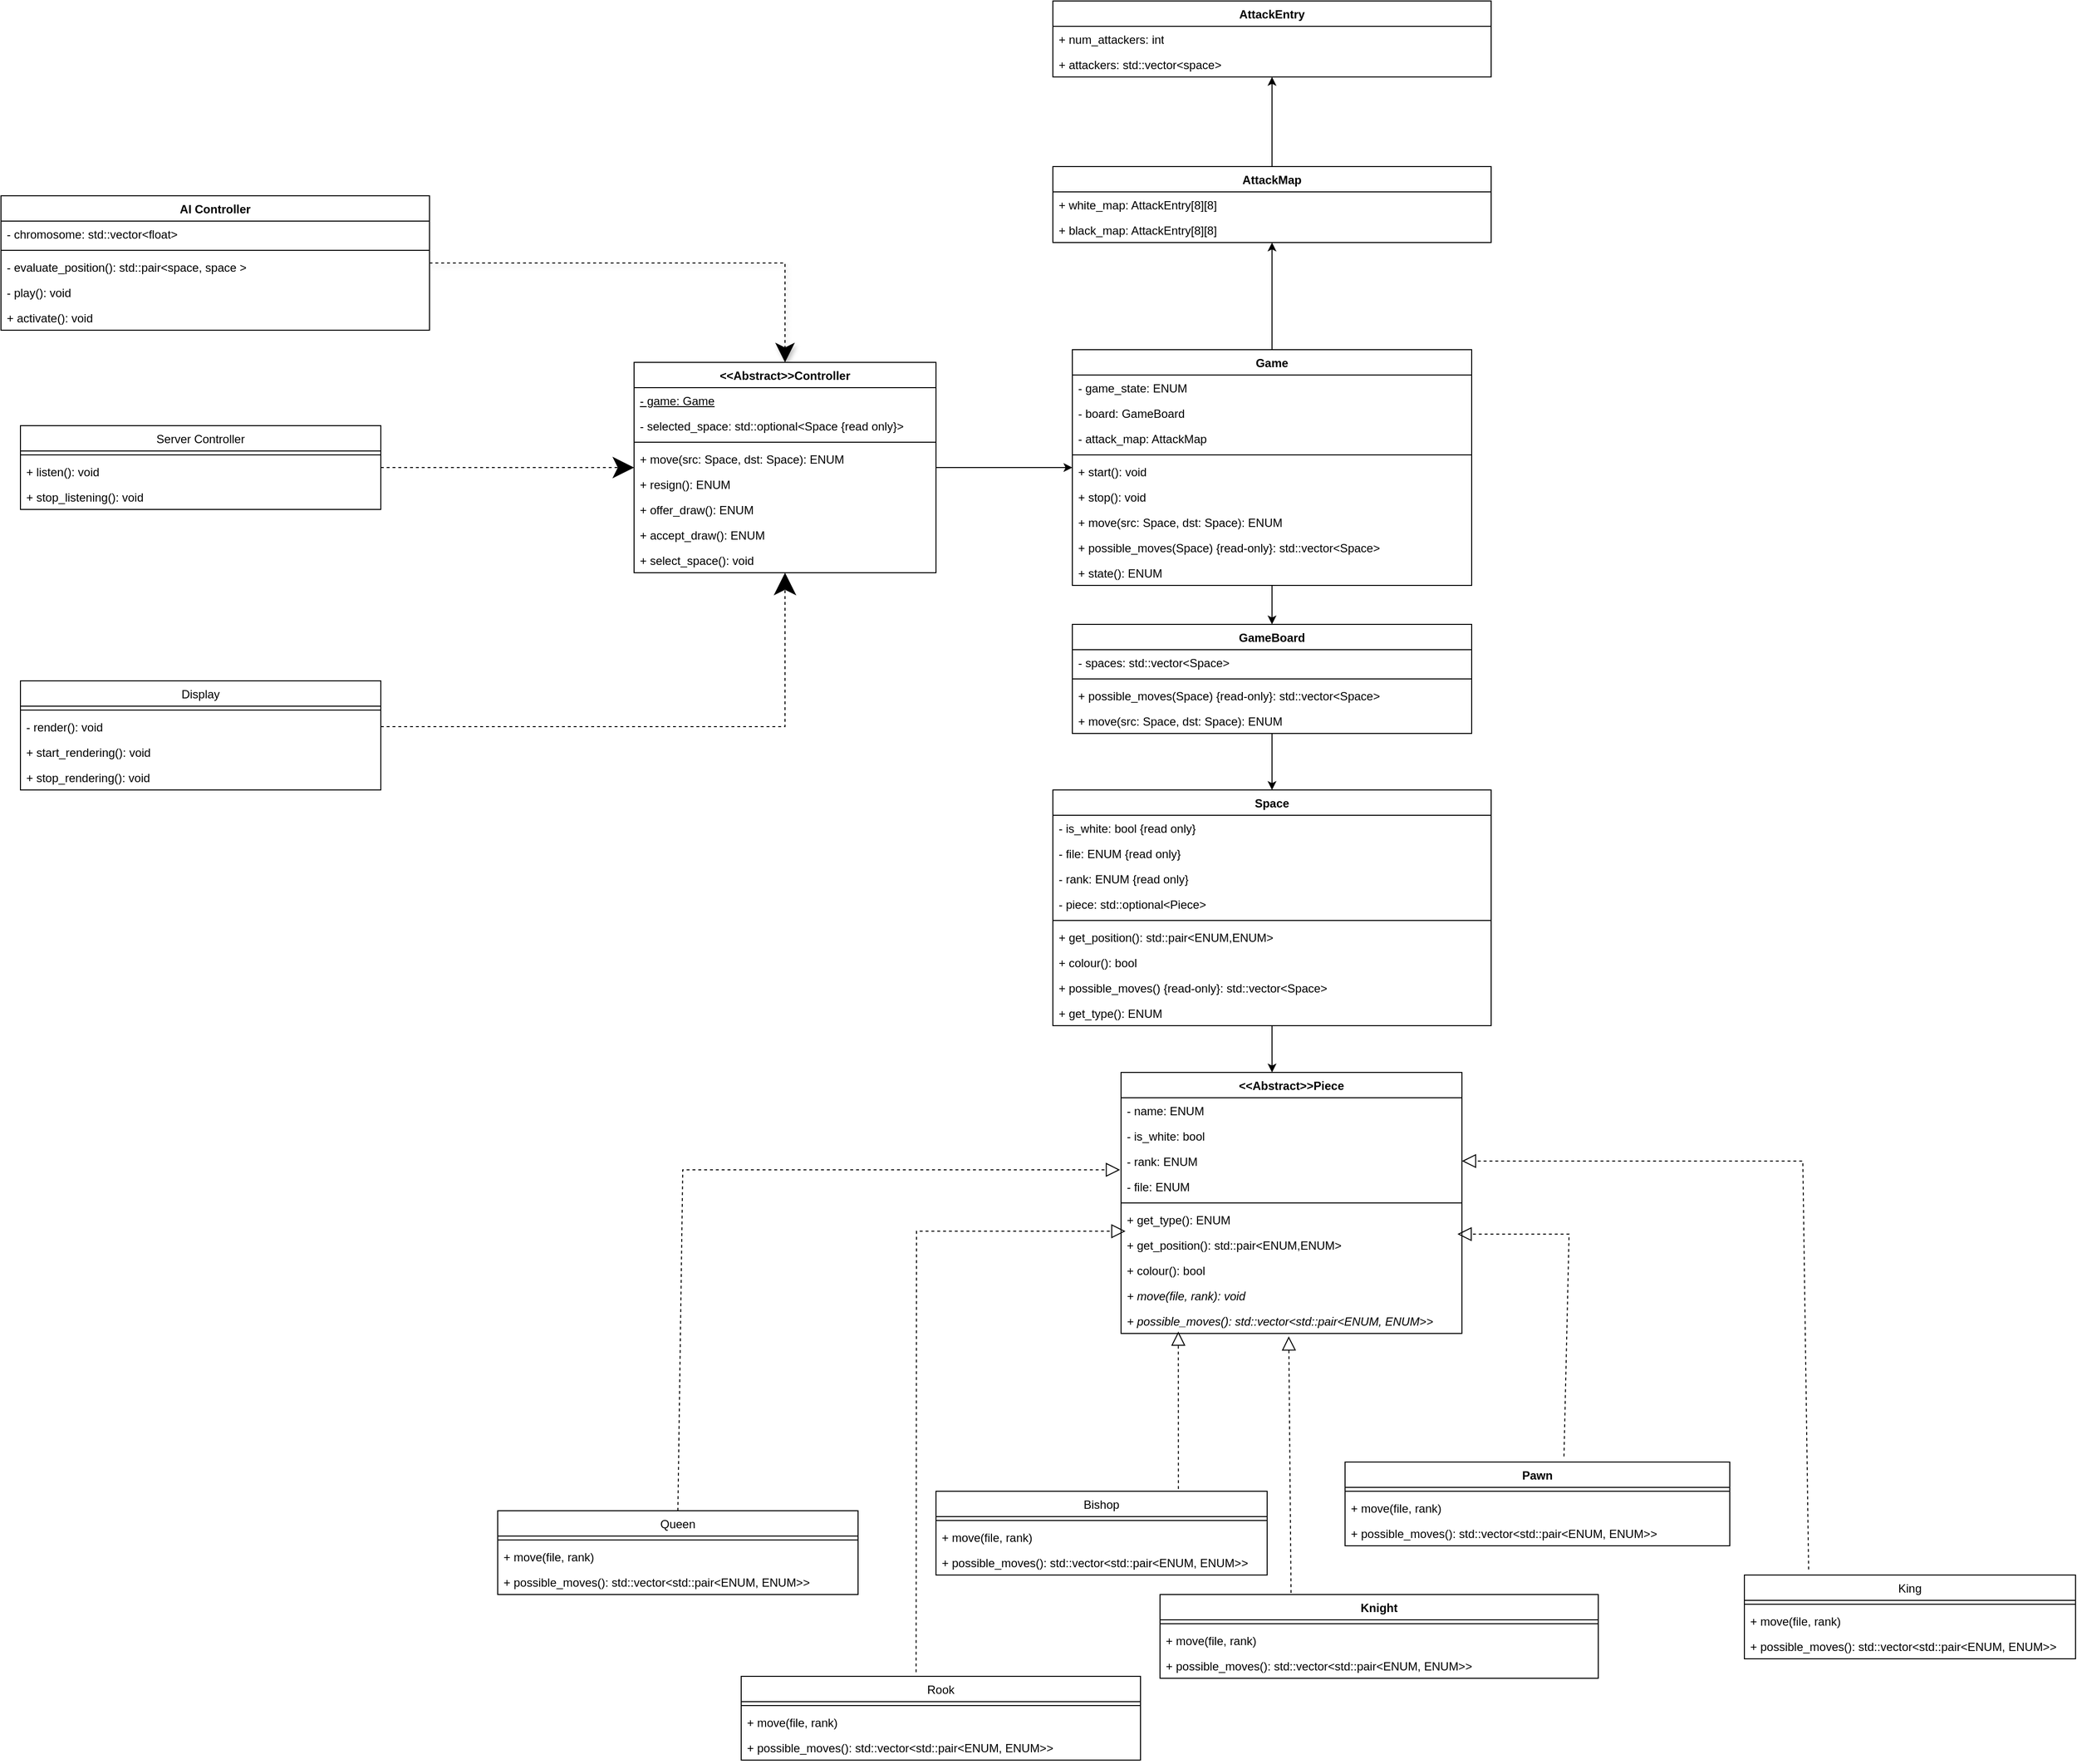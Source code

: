 <mxfile version="27.0.9">
  <diagram name="Page-1" id="5uCiO4QfS2uGB0vlUhbj">
    <mxGraphModel dx="3437" dy="2263" grid="1" gridSize="10" guides="1" tooltips="1" connect="1" arrows="1" fold="1" page="1" pageScale="1" pageWidth="827" pageHeight="1169" math="0" shadow="0">
      <root>
        <mxCell id="0" />
        <mxCell id="1" parent="0" />
        <mxCell id="zvKKlIT2h7DpZrGQL-7I-1" value="&amp;lt;&amp;lt;Abstract&amp;gt;&amp;gt;Piece" style="swimlane;fontStyle=1;align=center;verticalAlign=top;childLayout=stackLayout;horizontal=1;startSize=26;horizontalStack=0;resizeParent=1;resizeParentMax=0;resizeLast=0;collapsible=1;marginBottom=0;whiteSpace=wrap;html=1;" parent="1" vertex="1">
          <mxGeometry x="-90" y="-60" width="350" height="268" as="geometry" />
        </mxCell>
        <mxCell id="zvKKlIT2h7DpZrGQL-7I-2" value="- name: ENUM" style="text;strokeColor=none;fillColor=none;align=left;verticalAlign=top;spacingLeft=4;spacingRight=4;overflow=hidden;rotatable=0;points=[[0,0.5],[1,0.5]];portConstraint=eastwest;whiteSpace=wrap;html=1;" parent="zvKKlIT2h7DpZrGQL-7I-1" vertex="1">
          <mxGeometry y="26" width="350" height="26" as="geometry" />
        </mxCell>
        <mxCell id="zvKKlIT2h7DpZrGQL-7I-59" value="- is_white: bool" style="text;strokeColor=none;fillColor=none;align=left;verticalAlign=top;spacingLeft=4;spacingRight=4;overflow=hidden;rotatable=0;points=[[0,0.5],[1,0.5]];portConstraint=eastwest;whiteSpace=wrap;html=1;" parent="zvKKlIT2h7DpZrGQL-7I-1" vertex="1">
          <mxGeometry y="52" width="350" height="26" as="geometry" />
        </mxCell>
        <mxCell id="zvKKlIT2h7DpZrGQL-7I-10" value="- rank: ENUM" style="text;strokeColor=none;fillColor=none;align=left;verticalAlign=top;spacingLeft=4;spacingRight=4;overflow=hidden;rotatable=0;points=[[0,0.5],[1,0.5]];portConstraint=eastwest;whiteSpace=wrap;html=1;" parent="zvKKlIT2h7DpZrGQL-7I-1" vertex="1">
          <mxGeometry y="78" width="350" height="26" as="geometry" />
        </mxCell>
        <mxCell id="zvKKlIT2h7DpZrGQL-7I-11" value="- file: ENUM" style="text;strokeColor=none;fillColor=none;align=left;verticalAlign=top;spacingLeft=4;spacingRight=4;overflow=hidden;rotatable=0;points=[[0,0.5],[1,0.5]];portConstraint=eastwest;whiteSpace=wrap;html=1;" parent="zvKKlIT2h7DpZrGQL-7I-1" vertex="1">
          <mxGeometry y="104" width="350" height="26" as="geometry" />
        </mxCell>
        <mxCell id="zvKKlIT2h7DpZrGQL-7I-3" value="" style="line;strokeWidth=1;fillColor=none;align=left;verticalAlign=middle;spacingTop=-1;spacingLeft=3;spacingRight=3;rotatable=0;labelPosition=right;points=[];portConstraint=eastwest;strokeColor=inherit;" parent="zvKKlIT2h7DpZrGQL-7I-1" vertex="1">
          <mxGeometry y="130" width="350" height="8" as="geometry" />
        </mxCell>
        <mxCell id="zvKKlIT2h7DpZrGQL-7I-4" value="+ get_type(): ENUM" style="text;strokeColor=none;fillColor=none;align=left;verticalAlign=top;spacingLeft=4;spacingRight=4;overflow=hidden;rotatable=0;points=[[0,0.5],[1,0.5]];portConstraint=eastwest;whiteSpace=wrap;html=1;" parent="zvKKlIT2h7DpZrGQL-7I-1" vertex="1">
          <mxGeometry y="138" width="350" height="26" as="geometry" />
        </mxCell>
        <mxCell id="zvKKlIT2h7DpZrGQL-7I-12" value="+ get_position(): std::pair&amp;lt;ENUM,ENUM&amp;gt;" style="text;strokeColor=none;fillColor=none;align=left;verticalAlign=top;spacingLeft=4;spacingRight=4;overflow=hidden;rotatable=0;points=[[0,0.5],[1,0.5]];portConstraint=eastwest;whiteSpace=wrap;html=1;" parent="zvKKlIT2h7DpZrGQL-7I-1" vertex="1">
          <mxGeometry y="164" width="350" height="26" as="geometry" />
        </mxCell>
        <mxCell id="zvKKlIT2h7DpZrGQL-7I-60" value="+ colour(): bool" style="text;strokeColor=none;fillColor=none;align=left;verticalAlign=top;spacingLeft=4;spacingRight=4;overflow=hidden;rotatable=0;points=[[0,0.5],[1,0.5]];portConstraint=eastwest;whiteSpace=wrap;html=1;" parent="zvKKlIT2h7DpZrGQL-7I-1" vertex="1">
          <mxGeometry y="190" width="350" height="26" as="geometry" />
        </mxCell>
        <mxCell id="zvKKlIT2h7DpZrGQL-7I-33" value="&lt;i&gt;+ move(file, rank): void&lt;/i&gt;" style="text;strokeColor=none;fillColor=none;align=left;verticalAlign=top;spacingLeft=4;spacingRight=4;overflow=hidden;rotatable=0;points=[[0,0.5],[1,0.5]];portConstraint=eastwest;whiteSpace=wrap;html=1;" parent="zvKKlIT2h7DpZrGQL-7I-1" vertex="1">
          <mxGeometry y="216" width="350" height="26" as="geometry" />
        </mxCell>
        <mxCell id="QqY2kCz0_AiRMV-736Yf-50" value="&lt;i&gt;+ possible_moves(): std::vector&amp;lt;std::pair&amp;lt;ENUM, ENUM&amp;gt;&amp;gt;&lt;/i&gt;" style="text;strokeColor=none;fillColor=none;align=left;verticalAlign=top;spacingLeft=4;spacingRight=4;overflow=hidden;rotatable=0;points=[[0,0.5],[1,0.5]];portConstraint=eastwest;whiteSpace=wrap;html=1;" parent="zvKKlIT2h7DpZrGQL-7I-1" vertex="1">
          <mxGeometry y="242" width="350" height="26" as="geometry" />
        </mxCell>
        <mxCell id="zvKKlIT2h7DpZrGQL-7I-6" value="Pawn&lt;div&gt;&lt;br&gt;&lt;/div&gt;" style="swimlane;fontStyle=1;align=center;verticalAlign=top;childLayout=stackLayout;horizontal=1;startSize=26;horizontalStack=0;resizeParent=1;resizeParentMax=0;resizeLast=0;collapsible=1;marginBottom=0;whiteSpace=wrap;html=1;" parent="1" vertex="1">
          <mxGeometry x="140" y="340" width="395" height="86" as="geometry" />
        </mxCell>
        <mxCell id="zvKKlIT2h7DpZrGQL-7I-8" value="" style="line;strokeWidth=1;fillColor=none;align=left;verticalAlign=middle;spacingTop=-1;spacingLeft=3;spacingRight=3;rotatable=0;labelPosition=right;points=[];portConstraint=eastwest;strokeColor=inherit;" parent="zvKKlIT2h7DpZrGQL-7I-6" vertex="1">
          <mxGeometry y="26" width="395" height="8" as="geometry" />
        </mxCell>
        <mxCell id="zvKKlIT2h7DpZrGQL-7I-51" value="+ move(file, rank)" style="text;strokeColor=none;fillColor=none;align=left;verticalAlign=top;spacingLeft=4;spacingRight=4;overflow=hidden;rotatable=0;points=[[0,0.5],[1,0.5]];portConstraint=eastwest;whiteSpace=wrap;html=1;" parent="zvKKlIT2h7DpZrGQL-7I-6" vertex="1">
          <mxGeometry y="34" width="395" height="26" as="geometry" />
        </mxCell>
        <mxCell id="QqY2kCz0_AiRMV-736Yf-55" value="+ possible_moves(): std::vector&amp;lt;std::pair&amp;lt;ENUM, ENUM&amp;gt;&amp;gt;" style="text;strokeColor=none;fillColor=none;align=left;verticalAlign=top;spacingLeft=4;spacingRight=4;overflow=hidden;rotatable=0;points=[[0,0.5],[1,0.5]];portConstraint=eastwest;whiteSpace=wrap;html=1;" parent="zvKKlIT2h7DpZrGQL-7I-6" vertex="1">
          <mxGeometry y="60" width="395" height="26" as="geometry" />
        </mxCell>
        <mxCell id="zvKKlIT2h7DpZrGQL-7I-13" value="&lt;div&gt;Knight&lt;/div&gt;" style="swimlane;fontStyle=1;align=center;verticalAlign=top;childLayout=stackLayout;horizontal=1;startSize=26;horizontalStack=0;resizeParent=1;resizeParentMax=0;resizeLast=0;collapsible=1;marginBottom=0;whiteSpace=wrap;html=1;" parent="1" vertex="1">
          <mxGeometry x="-50" y="476" width="450" height="86" as="geometry" />
        </mxCell>
        <mxCell id="zvKKlIT2h7DpZrGQL-7I-15" value="" style="line;strokeWidth=1;fillColor=none;align=left;verticalAlign=middle;spacingTop=-1;spacingLeft=3;spacingRight=3;rotatable=0;labelPosition=right;points=[];portConstraint=eastwest;strokeColor=inherit;" parent="zvKKlIT2h7DpZrGQL-7I-13" vertex="1">
          <mxGeometry y="26" width="450" height="8" as="geometry" />
        </mxCell>
        <mxCell id="zvKKlIT2h7DpZrGQL-7I-50" value="+ move(file, rank)" style="text;strokeColor=none;fillColor=none;align=left;verticalAlign=top;spacingLeft=4;spacingRight=4;overflow=hidden;rotatable=0;points=[[0,0.5],[1,0.5]];portConstraint=eastwest;whiteSpace=wrap;html=1;" parent="zvKKlIT2h7DpZrGQL-7I-13" vertex="1">
          <mxGeometry y="34" width="450" height="26" as="geometry" />
        </mxCell>
        <mxCell id="QqY2kCz0_AiRMV-736Yf-54" value="+ possible_moves(): std::vector&amp;lt;std::pair&amp;lt;ENUM, ENUM&amp;gt;&amp;gt;" style="text;strokeColor=none;fillColor=none;align=left;verticalAlign=top;spacingLeft=4;spacingRight=4;overflow=hidden;rotatable=0;points=[[0,0.5],[1,0.5]];portConstraint=eastwest;whiteSpace=wrap;html=1;" parent="zvKKlIT2h7DpZrGQL-7I-13" vertex="1">
          <mxGeometry y="60" width="450" height="26" as="geometry" />
        </mxCell>
        <mxCell id="zvKKlIT2h7DpZrGQL-7I-17" value="&lt;span style=&quot;font-weight: 400;&quot;&gt;Bishop&lt;/span&gt;" style="swimlane;fontStyle=1;align=center;verticalAlign=top;childLayout=stackLayout;horizontal=1;startSize=26;horizontalStack=0;resizeParent=1;resizeParentMax=0;resizeLast=0;collapsible=1;marginBottom=0;whiteSpace=wrap;html=1;" parent="1" vertex="1">
          <mxGeometry x="-280" y="370" width="340" height="86" as="geometry" />
        </mxCell>
        <mxCell id="zvKKlIT2h7DpZrGQL-7I-19" value="" style="line;strokeWidth=1;fillColor=none;align=left;verticalAlign=middle;spacingTop=-1;spacingLeft=3;spacingRight=3;rotatable=0;labelPosition=right;points=[];portConstraint=eastwest;strokeColor=inherit;" parent="zvKKlIT2h7DpZrGQL-7I-17" vertex="1">
          <mxGeometry y="26" width="340" height="8" as="geometry" />
        </mxCell>
        <mxCell id="zvKKlIT2h7DpZrGQL-7I-49" value="+ move(file, rank)" style="text;strokeColor=none;fillColor=none;align=left;verticalAlign=top;spacingLeft=4;spacingRight=4;overflow=hidden;rotatable=0;points=[[0,0.5],[1,0.5]];portConstraint=eastwest;whiteSpace=wrap;html=1;" parent="zvKKlIT2h7DpZrGQL-7I-17" vertex="1">
          <mxGeometry y="34" width="340" height="26" as="geometry" />
        </mxCell>
        <mxCell id="QqY2kCz0_AiRMV-736Yf-53" value="+ possible_moves(): std::vector&amp;lt;std::pair&amp;lt;ENUM, ENUM&amp;gt;&amp;gt;" style="text;strokeColor=none;fillColor=none;align=left;verticalAlign=top;spacingLeft=4;spacingRight=4;overflow=hidden;rotatable=0;points=[[0,0.5],[1,0.5]];portConstraint=eastwest;whiteSpace=wrap;html=1;" parent="zvKKlIT2h7DpZrGQL-7I-17" vertex="1">
          <mxGeometry y="60" width="340" height="26" as="geometry" />
        </mxCell>
        <mxCell id="zvKKlIT2h7DpZrGQL-7I-21" value="&lt;span style=&quot;font-weight: 400;&quot;&gt;Rook&lt;/span&gt;" style="swimlane;fontStyle=1;align=center;verticalAlign=top;childLayout=stackLayout;horizontal=1;startSize=26;horizontalStack=0;resizeParent=1;resizeParentMax=0;resizeLast=0;collapsible=1;marginBottom=0;whiteSpace=wrap;html=1;" parent="1" vertex="1">
          <mxGeometry x="-480" y="560" width="410" height="86" as="geometry" />
        </mxCell>
        <mxCell id="zvKKlIT2h7DpZrGQL-7I-23" value="" style="line;strokeWidth=1;fillColor=none;align=left;verticalAlign=middle;spacingTop=-1;spacingLeft=3;spacingRight=3;rotatable=0;labelPosition=right;points=[];portConstraint=eastwest;strokeColor=inherit;" parent="zvKKlIT2h7DpZrGQL-7I-21" vertex="1">
          <mxGeometry y="26" width="410" height="8" as="geometry" />
        </mxCell>
        <mxCell id="zvKKlIT2h7DpZrGQL-7I-48" value="+ move(file, rank)" style="text;strokeColor=none;fillColor=none;align=left;verticalAlign=top;spacingLeft=4;spacingRight=4;overflow=hidden;rotatable=0;points=[[0,0.5],[1,0.5]];portConstraint=eastwest;whiteSpace=wrap;html=1;" parent="zvKKlIT2h7DpZrGQL-7I-21" vertex="1">
          <mxGeometry y="34" width="410" height="26" as="geometry" />
        </mxCell>
        <mxCell id="QqY2kCz0_AiRMV-736Yf-52" value="+ possible_moves(): std::vector&amp;lt;std::pair&amp;lt;ENUM, ENUM&amp;gt;&amp;gt;" style="text;strokeColor=none;fillColor=none;align=left;verticalAlign=top;spacingLeft=4;spacingRight=4;overflow=hidden;rotatable=0;points=[[0,0.5],[1,0.5]];portConstraint=eastwest;whiteSpace=wrap;html=1;" parent="zvKKlIT2h7DpZrGQL-7I-21" vertex="1">
          <mxGeometry y="60" width="410" height="26" as="geometry" />
        </mxCell>
        <mxCell id="zvKKlIT2h7DpZrGQL-7I-25" value="&lt;span style=&quot;font-weight: 400;&quot;&gt;Queen&lt;/span&gt;" style="swimlane;fontStyle=1;align=center;verticalAlign=top;childLayout=stackLayout;horizontal=1;startSize=26;horizontalStack=0;resizeParent=1;resizeParentMax=0;resizeLast=0;collapsible=1;marginBottom=0;whiteSpace=wrap;html=1;" parent="1" vertex="1">
          <mxGeometry x="-730" y="390" width="370" height="86" as="geometry" />
        </mxCell>
        <mxCell id="zvKKlIT2h7DpZrGQL-7I-27" value="" style="line;strokeWidth=1;fillColor=none;align=left;verticalAlign=middle;spacingTop=-1;spacingLeft=3;spacingRight=3;rotatable=0;labelPosition=right;points=[];portConstraint=eastwest;strokeColor=inherit;" parent="zvKKlIT2h7DpZrGQL-7I-25" vertex="1">
          <mxGeometry y="26" width="370" height="8" as="geometry" />
        </mxCell>
        <mxCell id="zvKKlIT2h7DpZrGQL-7I-28" value="+ move(file, rank)" style="text;strokeColor=none;fillColor=none;align=left;verticalAlign=top;spacingLeft=4;spacingRight=4;overflow=hidden;rotatable=0;points=[[0,0.5],[1,0.5]];portConstraint=eastwest;whiteSpace=wrap;html=1;" parent="zvKKlIT2h7DpZrGQL-7I-25" vertex="1">
          <mxGeometry y="34" width="370" height="26" as="geometry" />
        </mxCell>
        <mxCell id="8nj_FJP_jq9HhtTiLc-J-3" value="+ possible_moves(): std::vector&amp;lt;std::pair&amp;lt;ENUM, ENUM&amp;gt;&amp;gt;" style="text;strokeColor=none;fillColor=none;align=left;verticalAlign=top;spacingLeft=4;spacingRight=4;overflow=hidden;rotatable=0;points=[[0,0.5],[1,0.5]];portConstraint=eastwest;whiteSpace=wrap;html=1;" parent="zvKKlIT2h7DpZrGQL-7I-25" vertex="1">
          <mxGeometry y="60" width="370" height="26" as="geometry" />
        </mxCell>
        <mxCell id="zvKKlIT2h7DpZrGQL-7I-29" value="&lt;span style=&quot;font-weight: 400;&quot;&gt;King&lt;/span&gt;" style="swimlane;fontStyle=1;align=center;verticalAlign=top;childLayout=stackLayout;horizontal=1;startSize=26;horizontalStack=0;resizeParent=1;resizeParentMax=0;resizeLast=0;collapsible=1;marginBottom=0;whiteSpace=wrap;html=1;" parent="1" vertex="1">
          <mxGeometry x="550" y="456" width="340" height="86" as="geometry" />
        </mxCell>
        <mxCell id="zvKKlIT2h7DpZrGQL-7I-31" value="" style="line;strokeWidth=1;fillColor=none;align=left;verticalAlign=middle;spacingTop=-1;spacingLeft=3;spacingRight=3;rotatable=0;labelPosition=right;points=[];portConstraint=eastwest;strokeColor=inherit;" parent="zvKKlIT2h7DpZrGQL-7I-29" vertex="1">
          <mxGeometry y="26" width="340" height="8" as="geometry" />
        </mxCell>
        <mxCell id="zvKKlIT2h7DpZrGQL-7I-52" value="+ move(file, rank)" style="text;strokeColor=none;fillColor=none;align=left;verticalAlign=top;spacingLeft=4;spacingRight=4;overflow=hidden;rotatable=0;points=[[0,0.5],[1,0.5]];portConstraint=eastwest;whiteSpace=wrap;html=1;" parent="zvKKlIT2h7DpZrGQL-7I-29" vertex="1">
          <mxGeometry y="34" width="340" height="26" as="geometry" />
        </mxCell>
        <mxCell id="QqY2kCz0_AiRMV-736Yf-56" value="+ possible_moves(): std::vector&amp;lt;std::pair&amp;lt;ENUM, ENUM&amp;gt;&amp;gt;" style="text;strokeColor=none;fillColor=none;align=left;verticalAlign=top;spacingLeft=4;spacingRight=4;overflow=hidden;rotatable=0;points=[[0,0.5],[1,0.5]];portConstraint=eastwest;whiteSpace=wrap;html=1;" parent="zvKKlIT2h7DpZrGQL-7I-29" vertex="1">
          <mxGeometry y="60" width="340" height="26" as="geometry" />
        </mxCell>
        <mxCell id="zvKKlIT2h7DpZrGQL-7I-41" value="" style="endArrow=block;dashed=1;endFill=0;endSize=12;html=1;rounded=0;entryX=-0.003;entryY=0.846;entryDx=0;entryDy=0;entryPerimeter=0;exitX=0.5;exitY=0;exitDx=0;exitDy=0;" parent="1" source="zvKKlIT2h7DpZrGQL-7I-25" target="zvKKlIT2h7DpZrGQL-7I-10" edge="1">
          <mxGeometry width="160" relative="1" as="geometry">
            <mxPoint x="-573" y="210" as="sourcePoint" />
            <mxPoint x="-413" y="210" as="targetPoint" />
            <Array as="points">
              <mxPoint x="-540" y="40" />
            </Array>
          </mxGeometry>
        </mxCell>
        <mxCell id="zvKKlIT2h7DpZrGQL-7I-43" value="" style="endArrow=block;dashed=1;endFill=0;endSize=12;html=1;rounded=0;entryX=0.013;entryY=-0.038;entryDx=0;entryDy=0;entryPerimeter=0;exitX=0.438;exitY=-0.05;exitDx=0;exitDy=0;exitPerimeter=0;" parent="1" source="zvKKlIT2h7DpZrGQL-7I-21" target="zvKKlIT2h7DpZrGQL-7I-12" edge="1">
          <mxGeometry width="160" relative="1" as="geometry">
            <mxPoint x="-670" y="476" as="sourcePoint" />
            <mxPoint x="-221" y="160" as="targetPoint" />
            <Array as="points">
              <mxPoint x="-300" y="103" />
            </Array>
          </mxGeometry>
        </mxCell>
        <mxCell id="zvKKlIT2h7DpZrGQL-7I-44" value="" style="endArrow=block;dashed=1;endFill=0;endSize=12;html=1;rounded=0;entryX=0.168;entryY=0.923;entryDx=0;entryDy=0;entryPerimeter=0;exitX=0.732;exitY=-0.027;exitDx=0;exitDy=0;exitPerimeter=0;" parent="1" source="zvKKlIT2h7DpZrGQL-7I-17" target="QqY2kCz0_AiRMV-736Yf-50" edge="1">
          <mxGeometry width="160" relative="1" as="geometry">
            <mxPoint x="-460" y="806" as="sourcePoint" />
            <mxPoint x="-11" y="490" as="targetPoint" />
            <Array as="points" />
          </mxGeometry>
        </mxCell>
        <mxCell id="zvKKlIT2h7DpZrGQL-7I-45" value="" style="endArrow=block;dashed=1;endFill=0;endSize=12;html=1;rounded=0;entryX=0.492;entryY=1.115;entryDx=0;entryDy=0;entryPerimeter=0;exitX=0.299;exitY=-0.019;exitDx=0;exitDy=0;exitPerimeter=0;" parent="1" source="zvKKlIT2h7DpZrGQL-7I-13" target="QqY2kCz0_AiRMV-736Yf-50" edge="1">
          <mxGeometry width="160" relative="1" as="geometry">
            <mxPoint x="190" y="470" as="sourcePoint" />
            <mxPoint x="160" y="220" as="targetPoint" />
            <Array as="points" />
          </mxGeometry>
        </mxCell>
        <mxCell id="zvKKlIT2h7DpZrGQL-7I-46" value="" style="endArrow=block;dashed=1;endFill=0;endSize=12;html=1;rounded=0;exitX=0.569;exitY=-0.067;exitDx=0;exitDy=0;exitPerimeter=0;entryX=0.987;entryY=0.077;entryDx=0;entryDy=0;entryPerimeter=0;" parent="1" source="zvKKlIT2h7DpZrGQL-7I-6" target="zvKKlIT2h7DpZrGQL-7I-12" edge="1">
          <mxGeometry width="160" relative="1" as="geometry">
            <mxPoint x="440" y="340" as="sourcePoint" />
            <mxPoint x="210" y="110" as="targetPoint" />
            <Array as="points">
              <mxPoint x="370" y="106" />
            </Array>
          </mxGeometry>
        </mxCell>
        <mxCell id="zvKKlIT2h7DpZrGQL-7I-47" value="" style="endArrow=block;dashed=1;endFill=0;endSize=12;html=1;rounded=0;entryX=1;entryY=0.5;entryDx=0;entryDy=0;exitX=0.194;exitY=-0.067;exitDx=0;exitDy=0;exitPerimeter=0;" parent="1" source="zvKKlIT2h7DpZrGQL-7I-29" target="zvKKlIT2h7DpZrGQL-7I-10" edge="1">
          <mxGeometry width="160" relative="1" as="geometry">
            <mxPoint x="610" y="336" as="sourcePoint" />
            <mxPoint x="1059" y="20" as="targetPoint" />
            <Array as="points">
              <mxPoint x="610" y="31" />
            </Array>
          </mxGeometry>
        </mxCell>
        <mxCell id="zvKKlIT2h7DpZrGQL-7I-74" style="edgeStyle=orthogonalEdgeStyle;rounded=0;orthogonalLoop=1;jettySize=auto;html=1;entryX=0.443;entryY=0;entryDx=0;entryDy=0;entryPerimeter=0;" parent="1" source="zvKKlIT2h7DpZrGQL-7I-55" target="zvKKlIT2h7DpZrGQL-7I-1" edge="1">
          <mxGeometry relative="1" as="geometry" />
        </mxCell>
        <mxCell id="zvKKlIT2h7DpZrGQL-7I-55" value="Space" style="swimlane;fontStyle=1;align=center;verticalAlign=top;childLayout=stackLayout;horizontal=1;startSize=26;horizontalStack=0;resizeParent=1;resizeParentMax=0;resizeLast=0;collapsible=1;marginBottom=0;whiteSpace=wrap;html=1;" parent="1" vertex="1">
          <mxGeometry x="-160" y="-350" width="450" height="242" as="geometry" />
        </mxCell>
        <mxCell id="zvKKlIT2h7DpZrGQL-7I-61" value="- is_white: bool {read only}" style="text;strokeColor=none;fillColor=none;align=left;verticalAlign=top;spacingLeft=4;spacingRight=4;overflow=hidden;rotatable=0;points=[[0,0.5],[1,0.5]];portConstraint=eastwest;whiteSpace=wrap;html=1;" parent="zvKKlIT2h7DpZrGQL-7I-55" vertex="1">
          <mxGeometry y="26" width="450" height="26" as="geometry" />
        </mxCell>
        <mxCell id="zvKKlIT2h7DpZrGQL-7I-63" value="- file: ENUM {read only}" style="text;strokeColor=none;fillColor=none;align=left;verticalAlign=top;spacingLeft=4;spacingRight=4;overflow=hidden;rotatable=0;points=[[0,0.5],[1,0.5]];portConstraint=eastwest;whiteSpace=wrap;html=1;" parent="zvKKlIT2h7DpZrGQL-7I-55" vertex="1">
          <mxGeometry y="52" width="450" height="26" as="geometry" />
        </mxCell>
        <mxCell id="zvKKlIT2h7DpZrGQL-7I-62" value="- rank: ENUM {read only}" style="text;strokeColor=none;fillColor=none;align=left;verticalAlign=top;spacingLeft=4;spacingRight=4;overflow=hidden;rotatable=0;points=[[0,0.5],[1,0.5]];portConstraint=eastwest;whiteSpace=wrap;html=1;" parent="zvKKlIT2h7DpZrGQL-7I-55" vertex="1">
          <mxGeometry y="78" width="450" height="26" as="geometry" />
        </mxCell>
        <mxCell id="zvKKlIT2h7DpZrGQL-7I-64" value="- piece: std::optional&amp;lt;Piece&amp;gt;&lt;div&gt;,&lt;/div&gt;" style="text;strokeColor=none;fillColor=none;align=left;verticalAlign=top;spacingLeft=4;spacingRight=4;overflow=hidden;rotatable=0;points=[[0,0.5],[1,0.5]];portConstraint=eastwest;whiteSpace=wrap;html=1;" parent="zvKKlIT2h7DpZrGQL-7I-55" vertex="1">
          <mxGeometry y="104" width="450" height="26" as="geometry" />
        </mxCell>
        <mxCell id="zvKKlIT2h7DpZrGQL-7I-57" value="" style="line;strokeWidth=1;fillColor=none;align=left;verticalAlign=middle;spacingTop=-1;spacingLeft=3;spacingRight=3;rotatable=0;labelPosition=right;points=[];portConstraint=eastwest;strokeColor=inherit;" parent="zvKKlIT2h7DpZrGQL-7I-55" vertex="1">
          <mxGeometry y="130" width="450" height="8" as="geometry" />
        </mxCell>
        <mxCell id="zvKKlIT2h7DpZrGQL-7I-71" value="+ get_position(): std::pair&amp;lt;ENUM,ENUM&amp;gt;" style="text;strokeColor=none;fillColor=none;align=left;verticalAlign=top;spacingLeft=4;spacingRight=4;overflow=hidden;rotatable=0;points=[[0,0.5],[1,0.5]];portConstraint=eastwest;whiteSpace=wrap;html=1;" parent="zvKKlIT2h7DpZrGQL-7I-55" vertex="1">
          <mxGeometry y="138" width="450" height="26" as="geometry" />
        </mxCell>
        <mxCell id="zvKKlIT2h7DpZrGQL-7I-72" value="+ colour(): bool" style="text;strokeColor=none;fillColor=none;align=left;verticalAlign=top;spacingLeft=4;spacingRight=4;overflow=hidden;rotatable=0;points=[[0,0.5],[1,0.5]];portConstraint=eastwest;whiteSpace=wrap;html=1;" parent="zvKKlIT2h7DpZrGQL-7I-55" vertex="1">
          <mxGeometry y="164" width="450" height="26" as="geometry" />
        </mxCell>
        <mxCell id="QqY2kCz0_AiRMV-736Yf-57" value="+ possible_moves() {read-only}: std::vector&amp;lt;Space&amp;gt;" style="text;strokeColor=none;fillColor=none;align=left;verticalAlign=top;spacingLeft=4;spacingRight=4;overflow=hidden;rotatable=0;points=[[0,0.5],[1,0.5]];portConstraint=eastwest;whiteSpace=wrap;html=1;" parent="zvKKlIT2h7DpZrGQL-7I-55" vertex="1">
          <mxGeometry y="190" width="450" height="26" as="geometry" />
        </mxCell>
        <mxCell id="zvKKlIT2h7DpZrGQL-7I-70" value="+ get_type(): ENUM" style="text;strokeColor=none;fillColor=none;align=left;verticalAlign=top;spacingLeft=4;spacingRight=4;overflow=hidden;rotatable=0;points=[[0,0.5],[1,0.5]];portConstraint=eastwest;whiteSpace=wrap;html=1;" parent="zvKKlIT2h7DpZrGQL-7I-55" vertex="1">
          <mxGeometry y="216" width="450" height="26" as="geometry" />
        </mxCell>
        <mxCell id="zvKKlIT2h7DpZrGQL-7I-81" style="edgeStyle=orthogonalEdgeStyle;rounded=0;orthogonalLoop=1;jettySize=auto;html=1;entryX=0.5;entryY=0;entryDx=0;entryDy=0;" parent="1" source="zvKKlIT2h7DpZrGQL-7I-75" target="zvKKlIT2h7DpZrGQL-7I-55" edge="1">
          <mxGeometry relative="1" as="geometry" />
        </mxCell>
        <mxCell id="zvKKlIT2h7DpZrGQL-7I-75" value="GameBoard" style="swimlane;fontStyle=1;align=center;verticalAlign=top;childLayout=stackLayout;horizontal=1;startSize=26;horizontalStack=0;resizeParent=1;resizeParentMax=0;resizeLast=0;collapsible=1;marginBottom=0;whiteSpace=wrap;html=1;" parent="1" vertex="1">
          <mxGeometry x="-140" y="-520" width="410" height="112" as="geometry" />
        </mxCell>
        <mxCell id="zvKKlIT2h7DpZrGQL-7I-76" value="- spaces: std::vector&amp;lt;Space&amp;gt;&lt;div&gt;&lt;br&gt;&lt;/div&gt;" style="text;strokeColor=none;fillColor=none;align=left;verticalAlign=top;spacingLeft=4;spacingRight=4;overflow=hidden;rotatable=0;points=[[0,0.5],[1,0.5]];portConstraint=eastwest;whiteSpace=wrap;html=1;" parent="zvKKlIT2h7DpZrGQL-7I-75" vertex="1">
          <mxGeometry y="26" width="410" height="26" as="geometry" />
        </mxCell>
        <mxCell id="zvKKlIT2h7DpZrGQL-7I-77" value="" style="line;strokeWidth=1;fillColor=none;align=left;verticalAlign=middle;spacingTop=-1;spacingLeft=3;spacingRight=3;rotatable=0;labelPosition=right;points=[];portConstraint=eastwest;strokeColor=inherit;" parent="zvKKlIT2h7DpZrGQL-7I-75" vertex="1">
          <mxGeometry y="52" width="410" height="8" as="geometry" />
        </mxCell>
        <mxCell id="8nj_FJP_jq9HhtTiLc-J-8" value="+ possible_moves(Space) {read-only}: std::vector&amp;lt;Space&amp;gt;" style="text;strokeColor=none;fillColor=none;align=left;verticalAlign=top;spacingLeft=4;spacingRight=4;overflow=hidden;rotatable=0;points=[[0,0.5],[1,0.5]];portConstraint=eastwest;whiteSpace=wrap;html=1;" parent="zvKKlIT2h7DpZrGQL-7I-75" vertex="1">
          <mxGeometry y="60" width="410" height="26" as="geometry" />
        </mxCell>
        <mxCell id="QqY2kCz0_AiRMV-736Yf-59" value="+ move(src: Space, dst: Space): ENUM" style="text;strokeColor=none;fillColor=none;align=left;verticalAlign=top;spacingLeft=4;spacingRight=4;overflow=hidden;rotatable=0;points=[[0,0.5],[1,0.5]];portConstraint=eastwest;whiteSpace=wrap;html=1;" parent="zvKKlIT2h7DpZrGQL-7I-75" vertex="1">
          <mxGeometry y="86" width="410" height="26" as="geometry" />
        </mxCell>
        <mxCell id="QqY2kCz0_AiRMV-736Yf-6" style="edgeStyle=orthogonalEdgeStyle;rounded=0;orthogonalLoop=1;jettySize=auto;html=1;entryX=0.5;entryY=0;entryDx=0;entryDy=0;" parent="1" source="QqY2kCz0_AiRMV-736Yf-1" target="zvKKlIT2h7DpZrGQL-7I-75" edge="1">
          <mxGeometry relative="1" as="geometry" />
        </mxCell>
        <mxCell id="7jTlf7etmMRlWPV3vSfY-20" style="edgeStyle=orthogonalEdgeStyle;rounded=0;orthogonalLoop=1;jettySize=auto;html=1;" edge="1" parent="1" source="QqY2kCz0_AiRMV-736Yf-1" target="7jTlf7etmMRlWPV3vSfY-7">
          <mxGeometry relative="1" as="geometry" />
        </mxCell>
        <mxCell id="QqY2kCz0_AiRMV-736Yf-1" value="Game" style="swimlane;fontStyle=1;align=center;verticalAlign=top;childLayout=stackLayout;horizontal=1;startSize=26;horizontalStack=0;resizeParent=1;resizeParentMax=0;resizeLast=0;collapsible=1;marginBottom=0;whiteSpace=wrap;html=1;" parent="1" vertex="1">
          <mxGeometry x="-140" y="-802" width="410" height="242" as="geometry" />
        </mxCell>
        <mxCell id="QqY2kCz0_AiRMV-736Yf-2" value="- game_state: ENUM" style="text;strokeColor=none;fillColor=none;align=left;verticalAlign=top;spacingLeft=4;spacingRight=4;overflow=hidden;rotatable=0;points=[[0,0.5],[1,0.5]];portConstraint=eastwest;whiteSpace=wrap;html=1;" parent="QqY2kCz0_AiRMV-736Yf-1" vertex="1">
          <mxGeometry y="26" width="410" height="26" as="geometry" />
        </mxCell>
        <mxCell id="QqY2kCz0_AiRMV-736Yf-3" value="- board: GameBoard&lt;div&gt;&lt;br&gt;&lt;/div&gt;" style="text;strokeColor=none;fillColor=none;align=left;verticalAlign=top;spacingLeft=4;spacingRight=4;overflow=hidden;rotatable=0;points=[[0,0.5],[1,0.5]];portConstraint=eastwest;whiteSpace=wrap;html=1;" parent="QqY2kCz0_AiRMV-736Yf-1" vertex="1">
          <mxGeometry y="52" width="410" height="26" as="geometry" />
        </mxCell>
        <mxCell id="7jTlf7etmMRlWPV3vSfY-6" value="- attack_map: AttackMap" style="text;strokeColor=none;fillColor=none;align=left;verticalAlign=top;spacingLeft=4;spacingRight=4;overflow=hidden;rotatable=0;points=[[0,0.5],[1,0.5]];portConstraint=eastwest;whiteSpace=wrap;html=1;" vertex="1" parent="QqY2kCz0_AiRMV-736Yf-1">
          <mxGeometry y="78" width="410" height="26" as="geometry" />
        </mxCell>
        <mxCell id="QqY2kCz0_AiRMV-736Yf-4" value="" style="line;strokeWidth=1;fillColor=none;align=left;verticalAlign=middle;spacingTop=-1;spacingLeft=3;spacingRight=3;rotatable=0;labelPosition=right;points=[];portConstraint=eastwest;strokeColor=inherit;" parent="QqY2kCz0_AiRMV-736Yf-1" vertex="1">
          <mxGeometry y="104" width="410" height="8" as="geometry" />
        </mxCell>
        <mxCell id="QqY2kCz0_AiRMV-736Yf-5" value="+ start(): void" style="text;strokeColor=none;fillColor=none;align=left;verticalAlign=top;spacingLeft=4;spacingRight=4;overflow=hidden;rotatable=0;points=[[0,0.5],[1,0.5]];portConstraint=eastwest;whiteSpace=wrap;html=1;" parent="QqY2kCz0_AiRMV-736Yf-1" vertex="1">
          <mxGeometry y="112" width="410" height="26" as="geometry" />
        </mxCell>
        <mxCell id="QqY2kCz0_AiRMV-736Yf-7" value="+ stop(): void" style="text;strokeColor=none;fillColor=none;align=left;verticalAlign=top;spacingLeft=4;spacingRight=4;overflow=hidden;rotatable=0;points=[[0,0.5],[1,0.5]];portConstraint=eastwest;whiteSpace=wrap;html=1;" parent="QqY2kCz0_AiRMV-736Yf-1" vertex="1">
          <mxGeometry y="138" width="410" height="26" as="geometry" />
        </mxCell>
        <mxCell id="QqY2kCz0_AiRMV-736Yf-89" value="+ move(src: Space, dst: Space): ENUM&lt;span style=&quot;color: rgba(0, 0, 0, 0); font-family: monospace; font-size: 0px; text-wrap-mode: nowrap;&quot;&gt;%3CmxGraphModel%3E%3Croot%3E%3CmxCell%20id%3D%220%22%2F%3E%3CmxCell%20id%3D%221%22%20parent%3D%220%22%2F%3E%3CmxCell%20id%3D%222%22%20value%3D%22-%20spaces%3A%20std%3A%3Avector%26amp%3Blt%3BSpace%26amp%3Bgt%3B%26lt%3Bdiv%26gt%3B%26lt%3Bbr%26gt%3B%26lt%3B%2Fdiv%26gt%3B%22%20style%3D%22text%3BstrokeColor%3Dnone%3BfillColor%3Dnone%3Balign%3Dleft%3BverticalAlign%3Dtop%3BspacingLeft%3D4%3BspacingRight%3D4%3Boverflow%3Dhidden%3Brotatable%3D0%3Bpoints%3D%5B%5B0%2C0.5%5D%2C%5B1%2C0.5%5D%5D%3BportConstraint%3Deastwest%3BwhiteSpace%3Dwrap%3Bhtml%3D1%3B%22%20vertex%3D%221%22%20parent%3D%221%22%3E%3CmxGeometry%20x%3D%22-140%22%20y%3D%22-494%22%20width%3D%22410%22%20height%3D%2226%22%20as%3D%22geometry%22%2F%3E%3C%2FmxCell%3E%3C%2Froot%3E%3C%2FmxGraphModel%3E&lt;/span&gt;" style="text;strokeColor=none;fillColor=none;align=left;verticalAlign=top;spacingLeft=4;spacingRight=4;overflow=hidden;rotatable=0;points=[[0,0.5],[1,0.5]];portConstraint=eastwest;whiteSpace=wrap;html=1;" parent="QqY2kCz0_AiRMV-736Yf-1" vertex="1">
          <mxGeometry y="164" width="410" height="26" as="geometry" />
        </mxCell>
        <mxCell id="8nj_FJP_jq9HhtTiLc-J-9" value="+ possible_moves(Space) {read-only}: std::vector&amp;lt;Space&amp;gt;" style="text;strokeColor=none;fillColor=none;align=left;verticalAlign=top;spacingLeft=4;spacingRight=4;overflow=hidden;rotatable=0;points=[[0,0.5],[1,0.5]];portConstraint=eastwest;whiteSpace=wrap;html=1;" parent="QqY2kCz0_AiRMV-736Yf-1" vertex="1">
          <mxGeometry y="190" width="410" height="26" as="geometry" />
        </mxCell>
        <mxCell id="QqY2kCz0_AiRMV-736Yf-60" value="+ state(): ENUM&lt;span style=&quot;color: rgba(0, 0, 0, 0); font-family: monospace; font-size: 0px; text-wrap-mode: nowrap;&quot;&gt;3CmxGraphModel%3E%3Croot%3E%3CmxCell%20id%3D%220%22%2F%3E%3CmxCell%20id%3D%221%22%20parent%3D%220%22%2F%3E%3CmxCell%20id%3D%222%22%20value%3D%22-%20spaces%3A%20std%3A%3Avector%26amp%3Blt%3BSpace%26amp%3Bgt%3B%26lt%3Bdiv%26gt%3B%26lt%3Bbr%26gt%3B%26lt%3B%2Fdiv%26gt%3B%22%20style%3D%22text%3BstrokeColor%3Dnone%3BfillColor%3Dnone%3Balign%3Dleft%3BverticalAlign%3Dtop%3BspacingLeft%3D4%3BspacingRight%3D4%3Boverflow%3Dhidden%3Brotatable%3D0%3Bpoints%3D%5B%5B0%2C0.5%5D%2C%5B1%2C0.5%5D%5D%3BportConstraint%3Deastwest%3BwhiteSpace%3Dwrap%3Bhtml%3D1%3B%22%20vertex%3D%221%22%20parent%3D%221%22%3E%3CmxGeometry%20x%3D%22-140%22%20y%3D%22-494%22%20width%3D%22410%22%20height%3D%2226%22%20as%3D%22geometry%22%2F%3E%3C%2FmxCell%3E%3C%2Froot%3E%3C%2FmxGraphModel%3E&lt;/span&gt;" style="text;strokeColor=none;fillColor=none;align=left;verticalAlign=top;spacingLeft=4;spacingRight=4;overflow=hidden;rotatable=0;points=[[0,0.5],[1,0.5]];portConstraint=eastwest;whiteSpace=wrap;html=1;" parent="QqY2kCz0_AiRMV-736Yf-1" vertex="1">
          <mxGeometry y="216" width="410" height="26" as="geometry" />
        </mxCell>
        <mxCell id="QqY2kCz0_AiRMV-736Yf-39" style="edgeStyle=orthogonalEdgeStyle;rounded=0;orthogonalLoop=1;jettySize=auto;html=1;strokeWidth=1;dashed=1;endSize=20;" parent="1" source="QqY2kCz0_AiRMV-736Yf-83" target="QqY2kCz0_AiRMV-736Yf-24" edge="1">
          <mxGeometry relative="1" as="geometry">
            <mxPoint x="-750" y="-287" as="sourcePoint" />
          </mxGeometry>
        </mxCell>
        <mxCell id="QqY2kCz0_AiRMV-736Yf-36" style="edgeStyle=orthogonalEdgeStyle;rounded=0;orthogonalLoop=1;jettySize=auto;html=1;entryX=0.5;entryY=0;entryDx=0;entryDy=0;dashed=1;startArrow=none;startFill=0;endArrow=classic;endFill=1;endSize=17;strokeColor=light-dark(#000000, #ffffff);shadow=1;flowAnimation=0;" parent="1" source="QqY2kCz0_AiRMV-736Yf-14" target="QqY2kCz0_AiRMV-736Yf-24" edge="1">
          <mxGeometry relative="1" as="geometry" />
        </mxCell>
        <mxCell id="QqY2kCz0_AiRMV-736Yf-14" value="AI Controller" style="swimlane;fontStyle=1;align=center;verticalAlign=top;childLayout=stackLayout;horizontal=1;startSize=26;horizontalStack=0;resizeParent=1;resizeParentMax=0;resizeLast=0;collapsible=1;marginBottom=0;whiteSpace=wrap;html=1;" parent="1" vertex="1">
          <mxGeometry x="-1240" y="-960" width="440" height="138" as="geometry" />
        </mxCell>
        <mxCell id="7jTlf7etmMRlWPV3vSfY-5" value="- chromosome: std::vector&amp;lt;float&amp;gt;&lt;div&gt;&lt;br&gt;&lt;/div&gt;" style="text;strokeColor=none;fillColor=none;align=left;verticalAlign=top;spacingLeft=4;spacingRight=4;overflow=hidden;rotatable=0;points=[[0,0.5],[1,0.5]];portConstraint=eastwest;whiteSpace=wrap;html=1;" vertex="1" parent="QqY2kCz0_AiRMV-736Yf-14">
          <mxGeometry y="26" width="440" height="26" as="geometry" />
        </mxCell>
        <mxCell id="7jTlf7etmMRlWPV3vSfY-3" value="" style="line;strokeWidth=1;fillColor=none;align=left;verticalAlign=middle;spacingTop=-1;spacingLeft=3;spacingRight=3;rotatable=0;labelPosition=right;points=[];portConstraint=eastwest;strokeColor=inherit;" vertex="1" parent="QqY2kCz0_AiRMV-736Yf-14">
          <mxGeometry y="52" width="440" height="8" as="geometry" />
        </mxCell>
        <mxCell id="7jTlf7etmMRlWPV3vSfY-4" value="- evaluate_position():&amp;nbsp;std::pair&amp;lt;space, space &amp;gt;" style="text;strokeColor=none;fillColor=none;align=left;verticalAlign=top;spacingLeft=4;spacingRight=4;overflow=hidden;rotatable=0;points=[[0,0.5],[1,0.5]];portConstraint=eastwest;whiteSpace=wrap;html=1;" vertex="1" parent="QqY2kCz0_AiRMV-736Yf-14">
          <mxGeometry y="60" width="440" height="26" as="geometry" />
        </mxCell>
        <mxCell id="7jTlf7etmMRlWPV3vSfY-2" value="- play(): void" style="text;strokeColor=none;fillColor=none;align=left;verticalAlign=top;spacingLeft=4;spacingRight=4;overflow=hidden;rotatable=0;points=[[0,0.5],[1,0.5]];portConstraint=eastwest;whiteSpace=wrap;html=1;" vertex="1" parent="QqY2kCz0_AiRMV-736Yf-14">
          <mxGeometry y="86" width="440" height="26" as="geometry" />
        </mxCell>
        <mxCell id="7jTlf7etmMRlWPV3vSfY-1" value="+ activate(): void" style="text;strokeColor=none;fillColor=none;align=left;verticalAlign=top;spacingLeft=4;spacingRight=4;overflow=hidden;rotatable=0;points=[[0,0.5],[1,0.5]];portConstraint=eastwest;whiteSpace=wrap;html=1;" vertex="1" parent="QqY2kCz0_AiRMV-736Yf-14">
          <mxGeometry y="112" width="440" height="26" as="geometry" />
        </mxCell>
        <mxCell id="QqY2kCz0_AiRMV-736Yf-63" style="edgeStyle=orthogonalEdgeStyle;rounded=0;orthogonalLoop=1;jettySize=auto;html=1;" parent="1" source="QqY2kCz0_AiRMV-736Yf-24" target="QqY2kCz0_AiRMV-736Yf-1" edge="1">
          <mxGeometry relative="1" as="geometry">
            <mxPoint x="-550" y="-681" as="targetPoint" />
          </mxGeometry>
        </mxCell>
        <mxCell id="QqY2kCz0_AiRMV-736Yf-24" value="&amp;lt;&amp;lt;Abstract&amp;gt;&amp;gt;Controller" style="swimlane;fontStyle=1;align=center;verticalAlign=top;childLayout=stackLayout;horizontal=1;startSize=26;horizontalStack=0;resizeParent=1;resizeParentMax=0;resizeLast=0;collapsible=1;marginBottom=0;whiteSpace=wrap;html=1;" parent="1" vertex="1">
          <mxGeometry x="-590" y="-789" width="310" height="216" as="geometry" />
        </mxCell>
        <mxCell id="QqY2kCz0_AiRMV-736Yf-40" value="&lt;u&gt;- game: Game&lt;/u&gt;" style="text;strokeColor=none;fillColor=none;align=left;verticalAlign=top;spacingLeft=4;spacingRight=4;overflow=hidden;rotatable=0;points=[[0,0.5],[1,0.5]];portConstraint=eastwest;whiteSpace=wrap;html=1;" parent="QqY2kCz0_AiRMV-736Yf-24" vertex="1">
          <mxGeometry y="26" width="310" height="26" as="geometry" />
        </mxCell>
        <mxCell id="zvKKlIT2h7DpZrGQL-7I-84" value="- selected_space: std::optional&amp;lt;Space {read only}&amp;gt;&lt;div&gt;&lt;br&gt;&lt;/div&gt;" style="text;strokeColor=none;fillColor=none;align=left;verticalAlign=top;spacingLeft=4;spacingRight=4;overflow=hidden;rotatable=0;points=[[0,0.5],[1,0.5]];portConstraint=eastwest;whiteSpace=wrap;html=1;" parent="QqY2kCz0_AiRMV-736Yf-24" vertex="1">
          <mxGeometry y="52" width="310" height="26" as="geometry" />
        </mxCell>
        <mxCell id="QqY2kCz0_AiRMV-736Yf-29" value="" style="line;strokeWidth=1;fillColor=none;align=left;verticalAlign=middle;spacingTop=-1;spacingLeft=3;spacingRight=3;rotatable=0;labelPosition=right;points=[];portConstraint=eastwest;strokeColor=inherit;" parent="QqY2kCz0_AiRMV-736Yf-24" vertex="1">
          <mxGeometry y="78" width="310" height="8" as="geometry" />
        </mxCell>
        <mxCell id="QqY2kCz0_AiRMV-736Yf-33" value="+ move(src: Space, dst: Space): ENUM" style="text;strokeColor=none;fillColor=none;align=left;verticalAlign=top;spacingLeft=4;spacingRight=4;overflow=hidden;rotatable=0;points=[[0,0.5],[1,0.5]];portConstraint=eastwest;whiteSpace=wrap;html=1;" parent="QqY2kCz0_AiRMV-736Yf-24" vertex="1">
          <mxGeometry y="86" width="310" height="26" as="geometry" />
        </mxCell>
        <mxCell id="QqY2kCz0_AiRMV-736Yf-42" value="+ resign(): ENUM" style="text;strokeColor=none;fillColor=none;align=left;verticalAlign=top;spacingLeft=4;spacingRight=4;overflow=hidden;rotatable=0;points=[[0,0.5],[1,0.5]];portConstraint=eastwest;whiteSpace=wrap;html=1;" parent="QqY2kCz0_AiRMV-736Yf-24" vertex="1">
          <mxGeometry y="112" width="310" height="26" as="geometry" />
        </mxCell>
        <mxCell id="QqY2kCz0_AiRMV-736Yf-43" value="+ offer_draw(): ENUM" style="text;strokeColor=none;fillColor=none;align=left;verticalAlign=top;spacingLeft=4;spacingRight=4;overflow=hidden;rotatable=0;points=[[0,0.5],[1,0.5]];portConstraint=eastwest;whiteSpace=wrap;html=1;" parent="QqY2kCz0_AiRMV-736Yf-24" vertex="1">
          <mxGeometry y="138" width="310" height="26" as="geometry" />
        </mxCell>
        <mxCell id="QqY2kCz0_AiRMV-736Yf-44" value="+ accept_draw(): ENUM" style="text;strokeColor=none;fillColor=none;align=left;verticalAlign=top;spacingLeft=4;spacingRight=4;overflow=hidden;rotatable=0;points=[[0,0.5],[1,0.5]];portConstraint=eastwest;whiteSpace=wrap;html=1;" parent="QqY2kCz0_AiRMV-736Yf-24" vertex="1">
          <mxGeometry y="164" width="310" height="26" as="geometry" />
        </mxCell>
        <mxCell id="QqY2kCz0_AiRMV-736Yf-48" value="+ select_space(): void" style="text;strokeColor=none;fillColor=none;align=left;verticalAlign=top;spacingLeft=4;spacingRight=4;overflow=hidden;rotatable=0;points=[[0,0.5],[1,0.5]];portConstraint=eastwest;whiteSpace=wrap;html=1;" parent="QqY2kCz0_AiRMV-736Yf-24" vertex="1">
          <mxGeometry y="190" width="310" height="26" as="geometry" />
        </mxCell>
        <mxCell id="QqY2kCz0_AiRMV-736Yf-81" value="&lt;span style=&quot;font-weight: 400;&quot;&gt;Display&lt;/span&gt;" style="swimlane;fontStyle=1;align=center;verticalAlign=top;childLayout=stackLayout;horizontal=1;startSize=26;horizontalStack=0;resizeParent=1;resizeParentMax=0;resizeLast=0;collapsible=1;marginBottom=0;whiteSpace=wrap;html=1;" parent="1" vertex="1">
          <mxGeometry x="-1220" y="-462" width="370" height="112" as="geometry" />
        </mxCell>
        <mxCell id="QqY2kCz0_AiRMV-736Yf-82" value="" style="line;strokeWidth=1;fillColor=none;align=left;verticalAlign=middle;spacingTop=-1;spacingLeft=3;spacingRight=3;rotatable=0;labelPosition=right;points=[];portConstraint=eastwest;strokeColor=inherit;" parent="QqY2kCz0_AiRMV-736Yf-81" vertex="1">
          <mxGeometry y="26" width="370" height="8" as="geometry" />
        </mxCell>
        <mxCell id="QqY2kCz0_AiRMV-736Yf-83" value="- render(): void" style="text;strokeColor=none;fillColor=none;align=left;verticalAlign=top;spacingLeft=4;spacingRight=4;overflow=hidden;rotatable=0;points=[[0,0.5],[1,0.5]];portConstraint=eastwest;whiteSpace=wrap;html=1;" parent="QqY2kCz0_AiRMV-736Yf-81" vertex="1">
          <mxGeometry y="34" width="370" height="26" as="geometry" />
        </mxCell>
        <mxCell id="QqY2kCz0_AiRMV-736Yf-86" value="+ start_rendering(): void" style="text;strokeColor=none;fillColor=none;align=left;verticalAlign=top;spacingLeft=4;spacingRight=4;overflow=hidden;rotatable=0;points=[[0,0.5],[1,0.5]];portConstraint=eastwest;whiteSpace=wrap;html=1;" parent="QqY2kCz0_AiRMV-736Yf-81" vertex="1">
          <mxGeometry y="60" width="370" height="26" as="geometry" />
        </mxCell>
        <mxCell id="QqY2kCz0_AiRMV-736Yf-87" value="+ stop_rendering(): void" style="text;strokeColor=none;fillColor=none;align=left;verticalAlign=top;spacingLeft=4;spacingRight=4;overflow=hidden;rotatable=0;points=[[0,0.5],[1,0.5]];portConstraint=eastwest;whiteSpace=wrap;html=1;" parent="QqY2kCz0_AiRMV-736Yf-81" vertex="1">
          <mxGeometry y="86" width="370" height="26" as="geometry" />
        </mxCell>
        <mxCell id="3fD-5pUf8-YZzUowvDMm-9" style="edgeStyle=orthogonalEdgeStyle;rounded=0;orthogonalLoop=1;jettySize=auto;html=1;dashed=1;endSize=19;" parent="1" source="3fD-5pUf8-YZzUowvDMm-4" target="QqY2kCz0_AiRMV-736Yf-24" edge="1">
          <mxGeometry relative="1" as="geometry" />
        </mxCell>
        <mxCell id="3fD-5pUf8-YZzUowvDMm-4" value="&lt;span style=&quot;font-weight: 400;&quot;&gt;Server Controller&lt;/span&gt;" style="swimlane;fontStyle=1;align=center;verticalAlign=top;childLayout=stackLayout;horizontal=1;startSize=26;horizontalStack=0;resizeParent=1;resizeParentMax=0;resizeLast=0;collapsible=1;marginBottom=0;whiteSpace=wrap;html=1;" parent="1" vertex="1">
          <mxGeometry x="-1220" y="-724" width="370" height="86" as="geometry" />
        </mxCell>
        <mxCell id="3fD-5pUf8-YZzUowvDMm-5" value="" style="line;strokeWidth=1;fillColor=none;align=left;verticalAlign=middle;spacingTop=-1;spacingLeft=3;spacingRight=3;rotatable=0;labelPosition=right;points=[];portConstraint=eastwest;strokeColor=inherit;" parent="3fD-5pUf8-YZzUowvDMm-4" vertex="1">
          <mxGeometry y="26" width="370" height="8" as="geometry" />
        </mxCell>
        <mxCell id="3fD-5pUf8-YZzUowvDMm-6" value="+ listen(): void" style="text;strokeColor=none;fillColor=none;align=left;verticalAlign=top;spacingLeft=4;spacingRight=4;overflow=hidden;rotatable=0;points=[[0,0.5],[1,0.5]];portConstraint=eastwest;whiteSpace=wrap;html=1;" parent="3fD-5pUf8-YZzUowvDMm-4" vertex="1">
          <mxGeometry y="34" width="370" height="26" as="geometry" />
        </mxCell>
        <mxCell id="3fD-5pUf8-YZzUowvDMm-7" value="+ stop_listening(): void" style="text;strokeColor=none;fillColor=none;align=left;verticalAlign=top;spacingLeft=4;spacingRight=4;overflow=hidden;rotatable=0;points=[[0,0.5],[1,0.5]];portConstraint=eastwest;whiteSpace=wrap;html=1;" parent="3fD-5pUf8-YZzUowvDMm-4" vertex="1">
          <mxGeometry y="60" width="370" height="26" as="geometry" />
        </mxCell>
        <mxCell id="7jTlf7etmMRlWPV3vSfY-24" style="edgeStyle=orthogonalEdgeStyle;rounded=0;orthogonalLoop=1;jettySize=auto;html=1;" edge="1" parent="1" source="7jTlf7etmMRlWPV3vSfY-7" target="7jTlf7etmMRlWPV3vSfY-21">
          <mxGeometry relative="1" as="geometry" />
        </mxCell>
        <mxCell id="7jTlf7etmMRlWPV3vSfY-7" value="AttackMap" style="swimlane;fontStyle=1;align=center;verticalAlign=top;childLayout=stackLayout;horizontal=1;startSize=26;horizontalStack=0;resizeParent=1;resizeParentMax=0;resizeLast=0;collapsible=1;marginBottom=0;whiteSpace=wrap;html=1;" vertex="1" parent="1">
          <mxGeometry x="-160" y="-990" width="450" height="78" as="geometry" />
        </mxCell>
        <mxCell id="7jTlf7etmMRlWPV3vSfY-17" value="+ white_map: AttackEntry[8][8]&lt;div&gt;&lt;br&gt;&lt;/div&gt;" style="text;strokeColor=none;fillColor=none;align=left;verticalAlign=top;spacingLeft=4;spacingRight=4;overflow=hidden;rotatable=0;points=[[0,0.5],[1,0.5]];portConstraint=eastwest;whiteSpace=wrap;html=1;" vertex="1" parent="7jTlf7etmMRlWPV3vSfY-7">
          <mxGeometry y="26" width="450" height="26" as="geometry" />
        </mxCell>
        <mxCell id="7jTlf7etmMRlWPV3vSfY-18" value="+ black_map: AttackEntry[8][8]&lt;div&gt;&lt;br&gt;&lt;/div&gt;" style="text;strokeColor=none;fillColor=none;align=left;verticalAlign=top;spacingLeft=4;spacingRight=4;overflow=hidden;rotatable=0;points=[[0,0.5],[1,0.5]];portConstraint=eastwest;whiteSpace=wrap;html=1;" vertex="1" parent="7jTlf7etmMRlWPV3vSfY-7">
          <mxGeometry y="52" width="450" height="26" as="geometry" />
        </mxCell>
        <mxCell id="7jTlf7etmMRlWPV3vSfY-21" value="AttackEntry" style="swimlane;fontStyle=1;align=center;verticalAlign=top;childLayout=stackLayout;horizontal=1;startSize=26;horizontalStack=0;resizeParent=1;resizeParentMax=0;resizeLast=0;collapsible=1;marginBottom=0;whiteSpace=wrap;html=1;" vertex="1" parent="1">
          <mxGeometry x="-160" y="-1160" width="450" height="78" as="geometry" />
        </mxCell>
        <mxCell id="7jTlf7etmMRlWPV3vSfY-22" value="+ num_attackers: int&lt;div&gt;&lt;br&gt;&lt;/div&gt;" style="text;strokeColor=none;fillColor=none;align=left;verticalAlign=top;spacingLeft=4;spacingRight=4;overflow=hidden;rotatable=0;points=[[0,0.5],[1,0.5]];portConstraint=eastwest;whiteSpace=wrap;html=1;" vertex="1" parent="7jTlf7etmMRlWPV3vSfY-21">
          <mxGeometry y="26" width="450" height="26" as="geometry" />
        </mxCell>
        <mxCell id="7jTlf7etmMRlWPV3vSfY-23" value="+ attackers: std::vector&amp;lt;space&amp;gt;&lt;div&gt;&lt;br&gt;&lt;/div&gt;" style="text;strokeColor=none;fillColor=none;align=left;verticalAlign=top;spacingLeft=4;spacingRight=4;overflow=hidden;rotatable=0;points=[[0,0.5],[1,0.5]];portConstraint=eastwest;whiteSpace=wrap;html=1;" vertex="1" parent="7jTlf7etmMRlWPV3vSfY-21">
          <mxGeometry y="52" width="450" height="26" as="geometry" />
        </mxCell>
      </root>
    </mxGraphModel>
  </diagram>
</mxfile>
